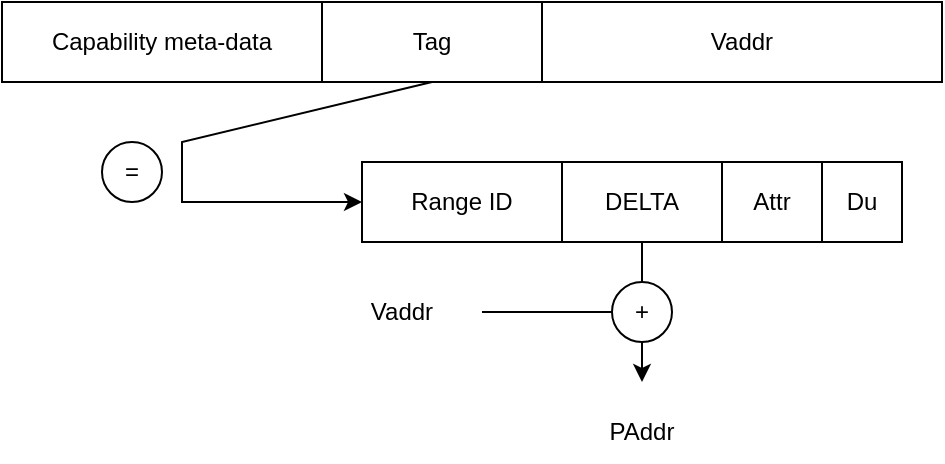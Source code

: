 <mxfile version="22.0.6" type="device">
  <diagram name="Page-1" id="QnltM49iqaONMIQAPlFM">
    <mxGraphModel dx="954" dy="647" grid="1" gridSize="10" guides="1" tooltips="1" connect="1" arrows="1" fold="1" page="1" pageScale="1" pageWidth="827" pageHeight="1169" math="0" shadow="0">
      <root>
        <mxCell id="0" />
        <mxCell id="1" parent="0" />
        <mxCell id="B_8D_iWX-V5mQrey9REb-1" value="" style="rounded=0;whiteSpace=wrap;html=1;" vertex="1" parent="1">
          <mxGeometry x="60" y="80" width="310" height="40" as="geometry" />
        </mxCell>
        <mxCell id="B_8D_iWX-V5mQrey9REb-2" value="Tag" style="rounded=0;whiteSpace=wrap;html=1;" vertex="1" parent="1">
          <mxGeometry x="220" y="80" width="110" height="40" as="geometry" />
        </mxCell>
        <mxCell id="B_8D_iWX-V5mQrey9REb-4" value="Vaddr" style="rounded=0;whiteSpace=wrap;html=1;" vertex="1" parent="1">
          <mxGeometry x="330" y="80" width="200" height="40" as="geometry" />
        </mxCell>
        <mxCell id="B_8D_iWX-V5mQrey9REb-5" value="" style="rounded=0;whiteSpace=wrap;html=1;" vertex="1" parent="1">
          <mxGeometry x="240" y="160" width="270" height="40" as="geometry" />
        </mxCell>
        <mxCell id="B_8D_iWX-V5mQrey9REb-6" value="Range ID" style="rounded=0;whiteSpace=wrap;html=1;" vertex="1" parent="1">
          <mxGeometry x="240" y="160" width="100" height="40" as="geometry" />
        </mxCell>
        <mxCell id="B_8D_iWX-V5mQrey9REb-9" value="Attr" style="rounded=0;whiteSpace=wrap;html=1;" vertex="1" parent="1">
          <mxGeometry x="420" y="160" width="50" height="40" as="geometry" />
        </mxCell>
        <mxCell id="B_8D_iWX-V5mQrey9REb-10" value="Du" style="rounded=0;whiteSpace=wrap;html=1;" vertex="1" parent="1">
          <mxGeometry x="470" y="160" width="40" height="40" as="geometry" />
        </mxCell>
        <mxCell id="B_8D_iWX-V5mQrey9REb-11" value="Capability meta-data" style="rounded=0;whiteSpace=wrap;html=1;" vertex="1" parent="1">
          <mxGeometry x="60" y="80" width="160" height="40" as="geometry" />
        </mxCell>
        <mxCell id="B_8D_iWX-V5mQrey9REb-13" value="DELTA" style="rounded=0;whiteSpace=wrap;html=1;" vertex="1" parent="1">
          <mxGeometry x="340" y="160" width="80" height="40" as="geometry" />
        </mxCell>
        <mxCell id="B_8D_iWX-V5mQrey9REb-14" value="" style="endArrow=classic;html=1;rounded=0;exitX=0.5;exitY=1;exitDx=0;exitDy=0;entryX=0;entryY=0.5;entryDx=0;entryDy=0;" edge="1" parent="1" source="B_8D_iWX-V5mQrey9REb-2" target="B_8D_iWX-V5mQrey9REb-6">
          <mxGeometry width="50" height="50" relative="1" as="geometry">
            <mxPoint x="120" y="150" as="sourcePoint" />
            <mxPoint x="150" y="260" as="targetPoint" />
            <Array as="points">
              <mxPoint x="150" y="150" />
              <mxPoint x="150" y="180" />
            </Array>
          </mxGeometry>
        </mxCell>
        <mxCell id="B_8D_iWX-V5mQrey9REb-15" value="=" style="ellipse;whiteSpace=wrap;html=1;aspect=fixed;" vertex="1" parent="1">
          <mxGeometry x="110" y="150" width="30" height="30" as="geometry" />
        </mxCell>
        <mxCell id="B_8D_iWX-V5mQrey9REb-16" value="" style="endArrow=classic;html=1;rounded=0;exitX=0.5;exitY=1;exitDx=0;exitDy=0;" edge="1" parent="1" source="B_8D_iWX-V5mQrey9REb-17">
          <mxGeometry width="50" height="50" relative="1" as="geometry">
            <mxPoint x="390" y="360" as="sourcePoint" />
            <mxPoint x="380" y="270" as="targetPoint" />
          </mxGeometry>
        </mxCell>
        <mxCell id="B_8D_iWX-V5mQrey9REb-17" value="+" style="ellipse;whiteSpace=wrap;html=1;aspect=fixed;" vertex="1" parent="1">
          <mxGeometry x="365" y="220" width="30" height="30" as="geometry" />
        </mxCell>
        <mxCell id="B_8D_iWX-V5mQrey9REb-19" value="" style="endArrow=none;html=1;rounded=0;entryX=0.5;entryY=1;entryDx=0;entryDy=0;exitX=0.5;exitY=0;exitDx=0;exitDy=0;" edge="1" parent="1" source="B_8D_iWX-V5mQrey9REb-17" target="B_8D_iWX-V5mQrey9REb-13">
          <mxGeometry width="50" height="50" relative="1" as="geometry">
            <mxPoint x="380" y="210" as="sourcePoint" />
            <mxPoint x="440" y="310" as="targetPoint" />
          </mxGeometry>
        </mxCell>
        <mxCell id="B_8D_iWX-V5mQrey9REb-20" value="" style="endArrow=none;html=1;rounded=0;entryX=0;entryY=0.5;entryDx=0;entryDy=0;" edge="1" parent="1" target="B_8D_iWX-V5mQrey9REb-17">
          <mxGeometry width="50" height="50" relative="1" as="geometry">
            <mxPoint x="300" y="235" as="sourcePoint" />
            <mxPoint x="440" y="230" as="targetPoint" />
          </mxGeometry>
        </mxCell>
        <mxCell id="B_8D_iWX-V5mQrey9REb-21" value="Vaddr" style="text;html=1;strokeColor=none;fillColor=none;align=center;verticalAlign=middle;whiteSpace=wrap;rounded=0;" vertex="1" parent="1">
          <mxGeometry x="230" y="220" width="60" height="30" as="geometry" />
        </mxCell>
        <mxCell id="B_8D_iWX-V5mQrey9REb-22" value="PAddr" style="text;html=1;strokeColor=none;fillColor=none;align=center;verticalAlign=middle;whiteSpace=wrap;rounded=0;" vertex="1" parent="1">
          <mxGeometry x="350" y="280" width="60" height="30" as="geometry" />
        </mxCell>
      </root>
    </mxGraphModel>
  </diagram>
</mxfile>
